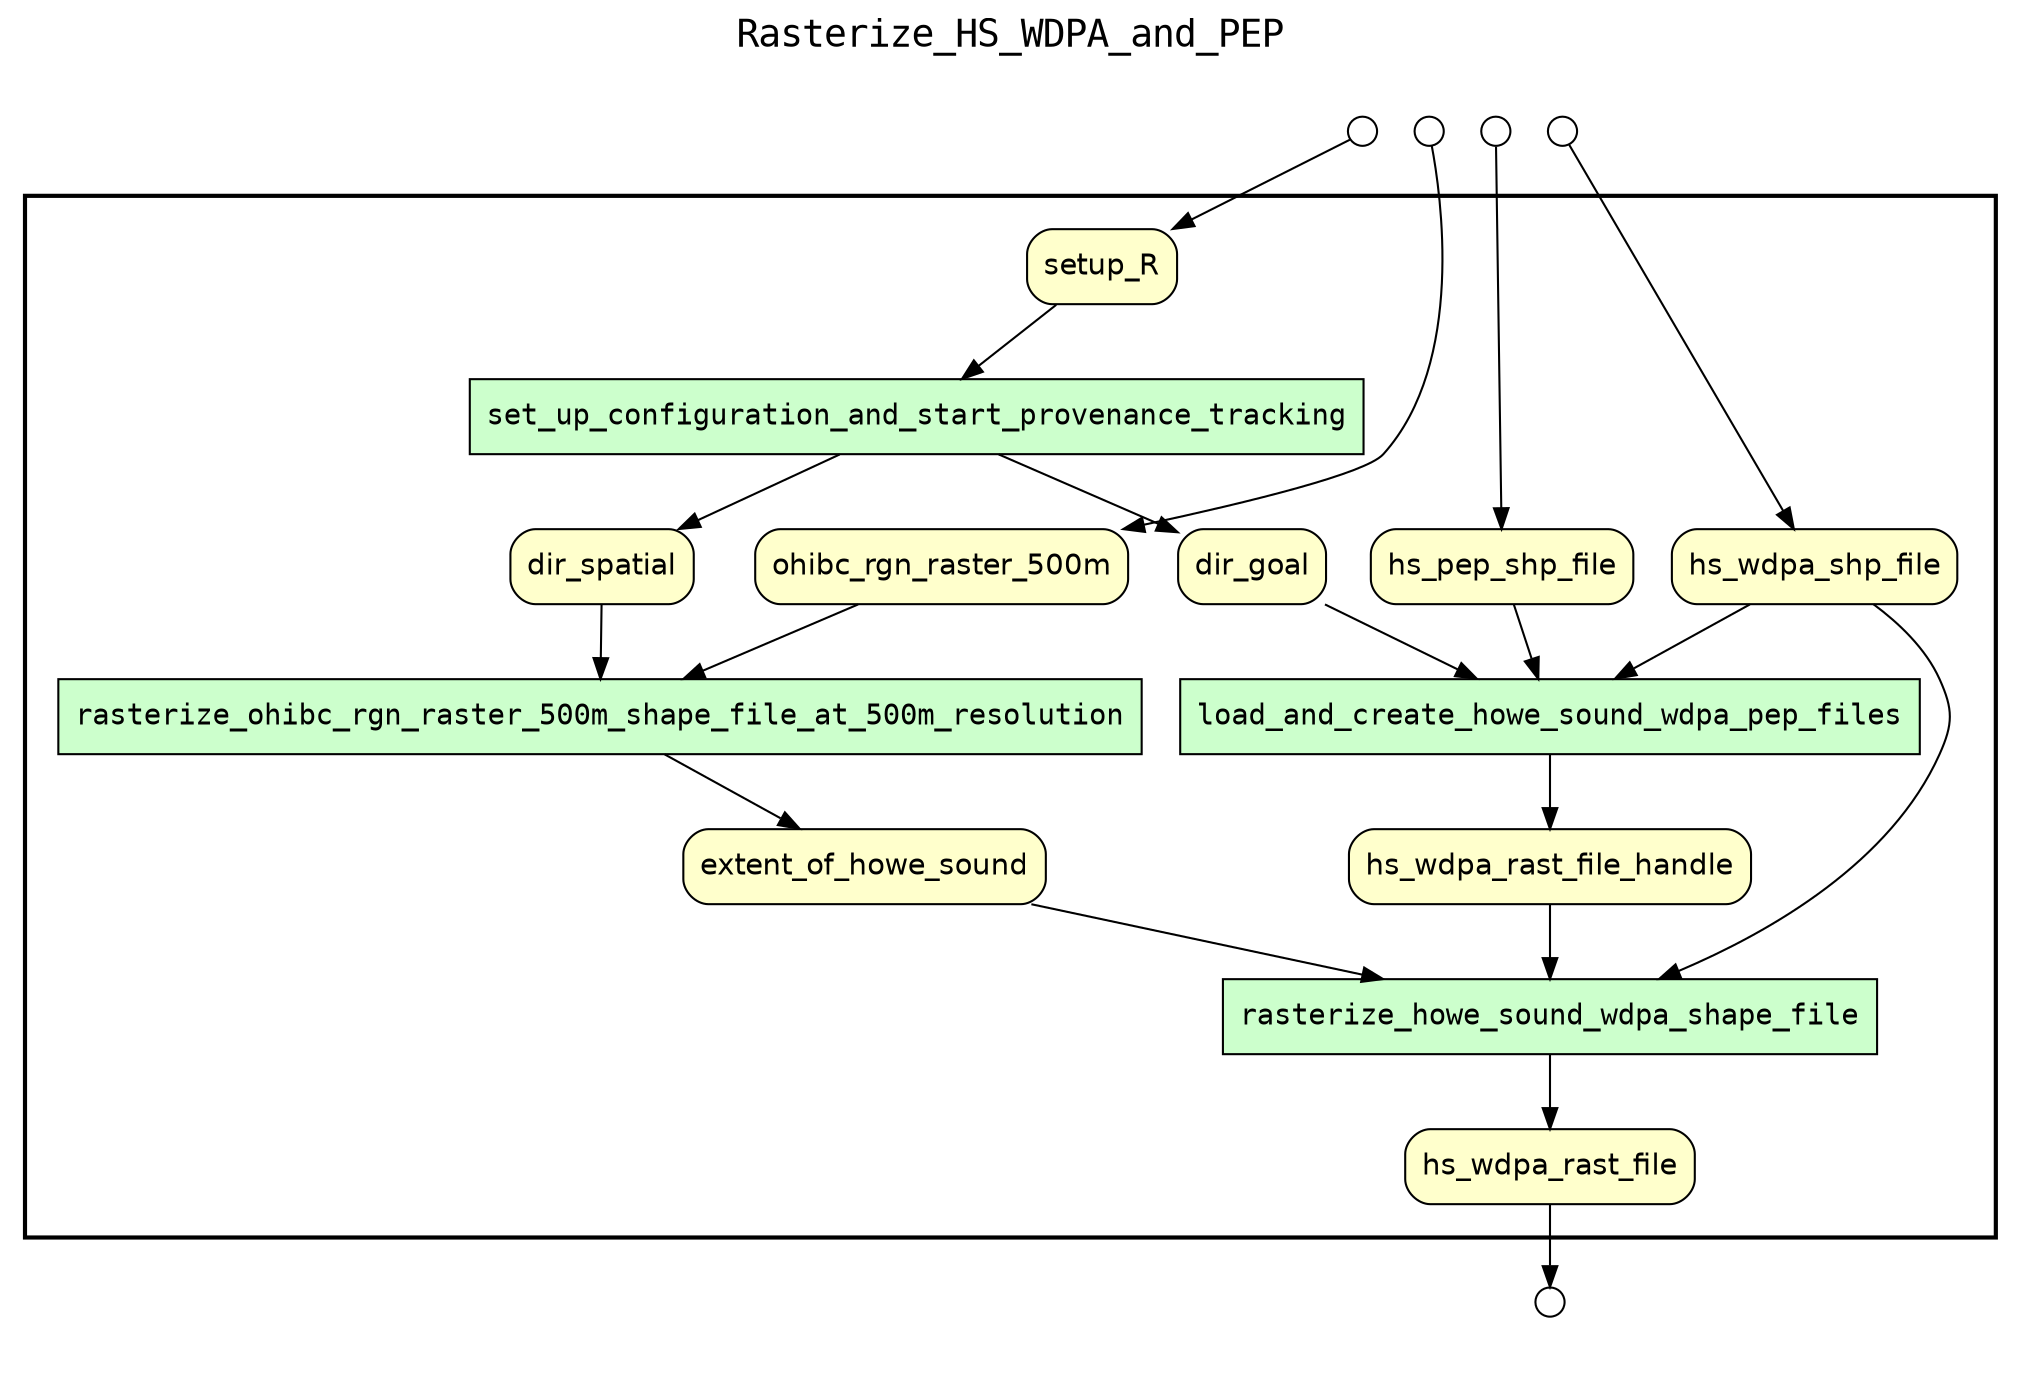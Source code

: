 
digraph yw_data_view {
rankdir=TB
fontname=Courier; fontsize=18; labelloc=t
label="Rasterize_HS_WDPA_and_PEP"
subgraph cluster_workflow { label=""; color=black; penwidth=2
subgraph cluster_workflow_inner { label=""; color=white
node[shape=box style="filled" fillcolor="#CCFFCC" peripheries=1 fontname=Courier]
load_and_create_howe_sound_wdpa_pep_files
rasterize_ohibc_rgn_raster_500m_shape_file_at_500m_resolution
set_up_configuration_and_start_provenance_tracking
rasterize_howe_sound_wdpa_shape_file
node[shape=box style="filled" fillcolor="#CCFFCC" peripheries=1 fontname=Courier]
node[shape=box style="rounded,filled" fillcolor="#FFFFCC" peripheries=1 fontname=Helvetica]
setup_R
dir_spatial
dir_goal
ohibc_rgn_raster_500m
extent_of_howe_sound
hs_wdpa_shp_file
hs_pep_shp_file
hs_wdpa_rast_file_handle
hs_wdpa_rast_file
node[shape=box style="rounded,filled" fillcolor="#FFFFFF" peripheries=1 fontname=Helvetica]
}}
subgraph cluster_inflows { label=""; color=white; penwidth=2
subgraph cluster_inflows_inner { label=""; color=white
node[shape=circle fillcolor="#FFFFFF" peripheries=1 width=0.2]
setup_R_inflow [label=""]
ohibc_rgn_raster_500m_inflow [label=""]
hs_wdpa_shp_file_inflow [label=""]
hs_pep_shp_file_inflow [label=""]
}}
subgraph cluster_outflows { label=""; color=white; penwidth=2
subgraph cluster_outflows_inner { label=""; color=white
node[shape=circle fillcolor="#FFFFFF" peripheries=1 width=0.2]
hs_wdpa_rast_file_outflow [label=""]
}}
hs_wdpa_rast_file_handle -> rasterize_howe_sound_wdpa_shape_file
hs_pep_shp_file -> load_and_create_howe_sound_wdpa_pep_files
hs_wdpa_shp_file -> rasterize_howe_sound_wdpa_shape_file
hs_wdpa_shp_file -> load_and_create_howe_sound_wdpa_pep_files
extent_of_howe_sound -> rasterize_howe_sound_wdpa_shape_file
ohibc_rgn_raster_500m -> rasterize_ohibc_rgn_raster_500m_shape_file_at_500m_resolution
dir_goal -> load_and_create_howe_sound_wdpa_pep_files
dir_spatial -> rasterize_ohibc_rgn_raster_500m_shape_file_at_500m_resolution
setup_R -> set_up_configuration_and_start_provenance_tracking
set_up_configuration_and_start_provenance_tracking -> dir_spatial
set_up_configuration_and_start_provenance_tracking -> dir_goal
rasterize_ohibc_rgn_raster_500m_shape_file_at_500m_resolution -> extent_of_howe_sound
load_and_create_howe_sound_wdpa_pep_files -> hs_wdpa_rast_file_handle
rasterize_howe_sound_wdpa_shape_file -> hs_wdpa_rast_file
setup_R_inflow -> setup_R
ohibc_rgn_raster_500m_inflow -> ohibc_rgn_raster_500m
hs_wdpa_shp_file_inflow -> hs_wdpa_shp_file
hs_pep_shp_file_inflow -> hs_pep_shp_file
hs_wdpa_rast_file -> hs_wdpa_rast_file_outflow
}


